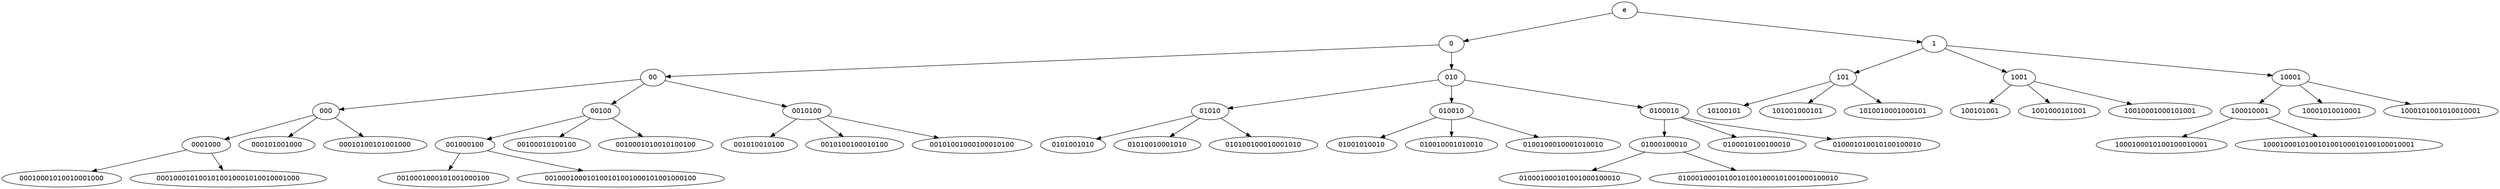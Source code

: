 digraph G {
node [fontname = "DejaVuSans"];
e -> 0;
e -> 1;
0 -> 00;
0 -> 010;
00 -> 000;
00 -> 00100;
00 -> 0010100;
000 -> 0001000;
000 -> 000101001000;
000 -> 00010100101001000;
0001000 -> 00010001010010001000;
0001000 -> 0001000101001010010001010010001000;
00100 -> 001000100;
00100 -> 00100010100100;
00100 -> 0010001010010100100;
001000100 -> 0010001000101001000100;
001000100 -> 001000100010100101001000101001000100;
0010100 -> 001010010100;
0010100 -> 0010100100010100;
0010100 -> 00101001000100010100;
010 -> 01010;
010 -> 010010;
010 -> 0100010;
01010 -> 0101001010;
01010 -> 01010010001010;
01010 -> 010100100010001010;
010010 -> 01001010010;
010010 -> 010010001010010;
010010 -> 0100100010001010010;
0100010 -> 01000100010;
0100010 -> 0100010100100010;
0100010 -> 010001010010100100010;
01000100010 -> 010001000101001000100010;
01000100010 -> 01000100010100101001000101001000100010;
1 -> 101;
1 -> 1001;
1 -> 10001;
101 -> 10100101;
101 -> 101001000101;
101 -> 1010010001000101;
1001 -> 100101001;
1001 -> 1001000101001;
1001 -> 10010001000101001;
10001 -> 100010001;
10001 -> 10001010010001;
10001 -> 1000101001010010001;
100010001 -> 1000100010100100010001;
100010001 -> 100010001010010100100010100100010001;
}

